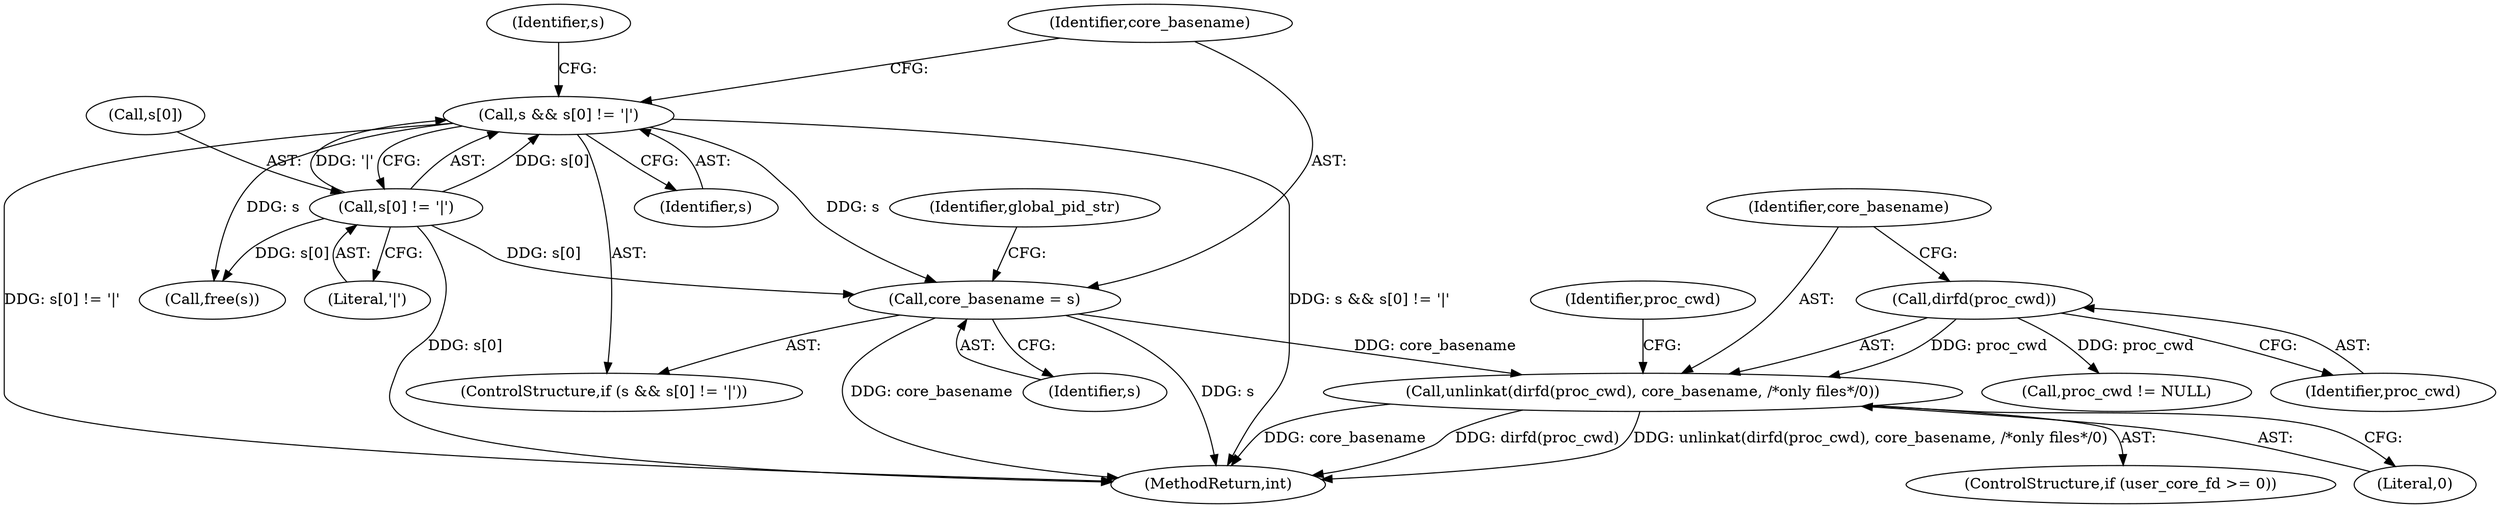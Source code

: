 digraph "0_abrt_3c1b60cfa62d39e5fff5a53a5bc53dae189e740e@API" {
"1001432" [label="(Call,unlinkat(dirfd(proc_cwd), core_basename, /*only files*/0))"];
"1001433" [label="(Call,dirfd(proc_cwd))"];
"1000422" [label="(Call,core_basename = s)"];
"1000415" [label="(Call,s && s[0] != '|')"];
"1000417" [label="(Call,s[0] != '|')"];
"1000424" [label="(Identifier,s)"];
"1000426" [label="(Call,free(s))"];
"1001438" [label="(Call,proc_cwd != NULL)"];
"1000423" [label="(Identifier,core_basename)"];
"1000422" [label="(Call,core_basename = s)"];
"1001434" [label="(Identifier,proc_cwd)"];
"1000418" [label="(Call,s[0])"];
"1001428" [label="(ControlStructure,if (user_core_fd >= 0))"];
"1000427" [label="(Identifier,s)"];
"1001432" [label="(Call,unlinkat(dirfd(proc_cwd), core_basename, /*only files*/0))"];
"1000414" [label="(ControlStructure,if (s && s[0] != '|'))"];
"1001435" [label="(Identifier,core_basename)"];
"1000430" [label="(Identifier,global_pid_str)"];
"1000415" [label="(Call,s && s[0] != '|')"];
"1000417" [label="(Call,s[0] != '|')"];
"1000421" [label="(Literal,'|')"];
"1000416" [label="(Identifier,s)"];
"1001433" [label="(Call,dirfd(proc_cwd))"];
"1001436" [label="(Literal,0)"];
"1001439" [label="(Identifier,proc_cwd)"];
"1001445" [label="(MethodReturn,int)"];
"1001432" -> "1001428"  [label="AST: "];
"1001432" -> "1001436"  [label="CFG: "];
"1001433" -> "1001432"  [label="AST: "];
"1001435" -> "1001432"  [label="AST: "];
"1001436" -> "1001432"  [label="AST: "];
"1001439" -> "1001432"  [label="CFG: "];
"1001432" -> "1001445"  [label="DDG: dirfd(proc_cwd)"];
"1001432" -> "1001445"  [label="DDG: unlinkat(dirfd(proc_cwd), core_basename, /*only files*/0)"];
"1001432" -> "1001445"  [label="DDG: core_basename"];
"1001433" -> "1001432"  [label="DDG: proc_cwd"];
"1000422" -> "1001432"  [label="DDG: core_basename"];
"1001433" -> "1001434"  [label="CFG: "];
"1001434" -> "1001433"  [label="AST: "];
"1001435" -> "1001433"  [label="CFG: "];
"1001433" -> "1001438"  [label="DDG: proc_cwd"];
"1000422" -> "1000414"  [label="AST: "];
"1000422" -> "1000424"  [label="CFG: "];
"1000423" -> "1000422"  [label="AST: "];
"1000424" -> "1000422"  [label="AST: "];
"1000430" -> "1000422"  [label="CFG: "];
"1000422" -> "1001445"  [label="DDG: core_basename"];
"1000422" -> "1001445"  [label="DDG: s"];
"1000415" -> "1000422"  [label="DDG: s"];
"1000417" -> "1000422"  [label="DDG: s[0]"];
"1000415" -> "1000414"  [label="AST: "];
"1000415" -> "1000416"  [label="CFG: "];
"1000415" -> "1000417"  [label="CFG: "];
"1000416" -> "1000415"  [label="AST: "];
"1000417" -> "1000415"  [label="AST: "];
"1000423" -> "1000415"  [label="CFG: "];
"1000427" -> "1000415"  [label="CFG: "];
"1000415" -> "1001445"  [label="DDG: s && s[0] != '|'"];
"1000415" -> "1001445"  [label="DDG: s[0] != '|'"];
"1000417" -> "1000415"  [label="DDG: s[0]"];
"1000417" -> "1000415"  [label="DDG: '|'"];
"1000415" -> "1000426"  [label="DDG: s"];
"1000417" -> "1000421"  [label="CFG: "];
"1000418" -> "1000417"  [label="AST: "];
"1000421" -> "1000417"  [label="AST: "];
"1000417" -> "1001445"  [label="DDG: s[0]"];
"1000417" -> "1000426"  [label="DDG: s[0]"];
}
